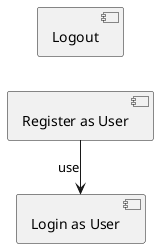 @startuml
   left to right direction
   
   [Logout] as logout
   [Register as User] as register
   [Login as User] as user 

   register -> user: use
@enduml